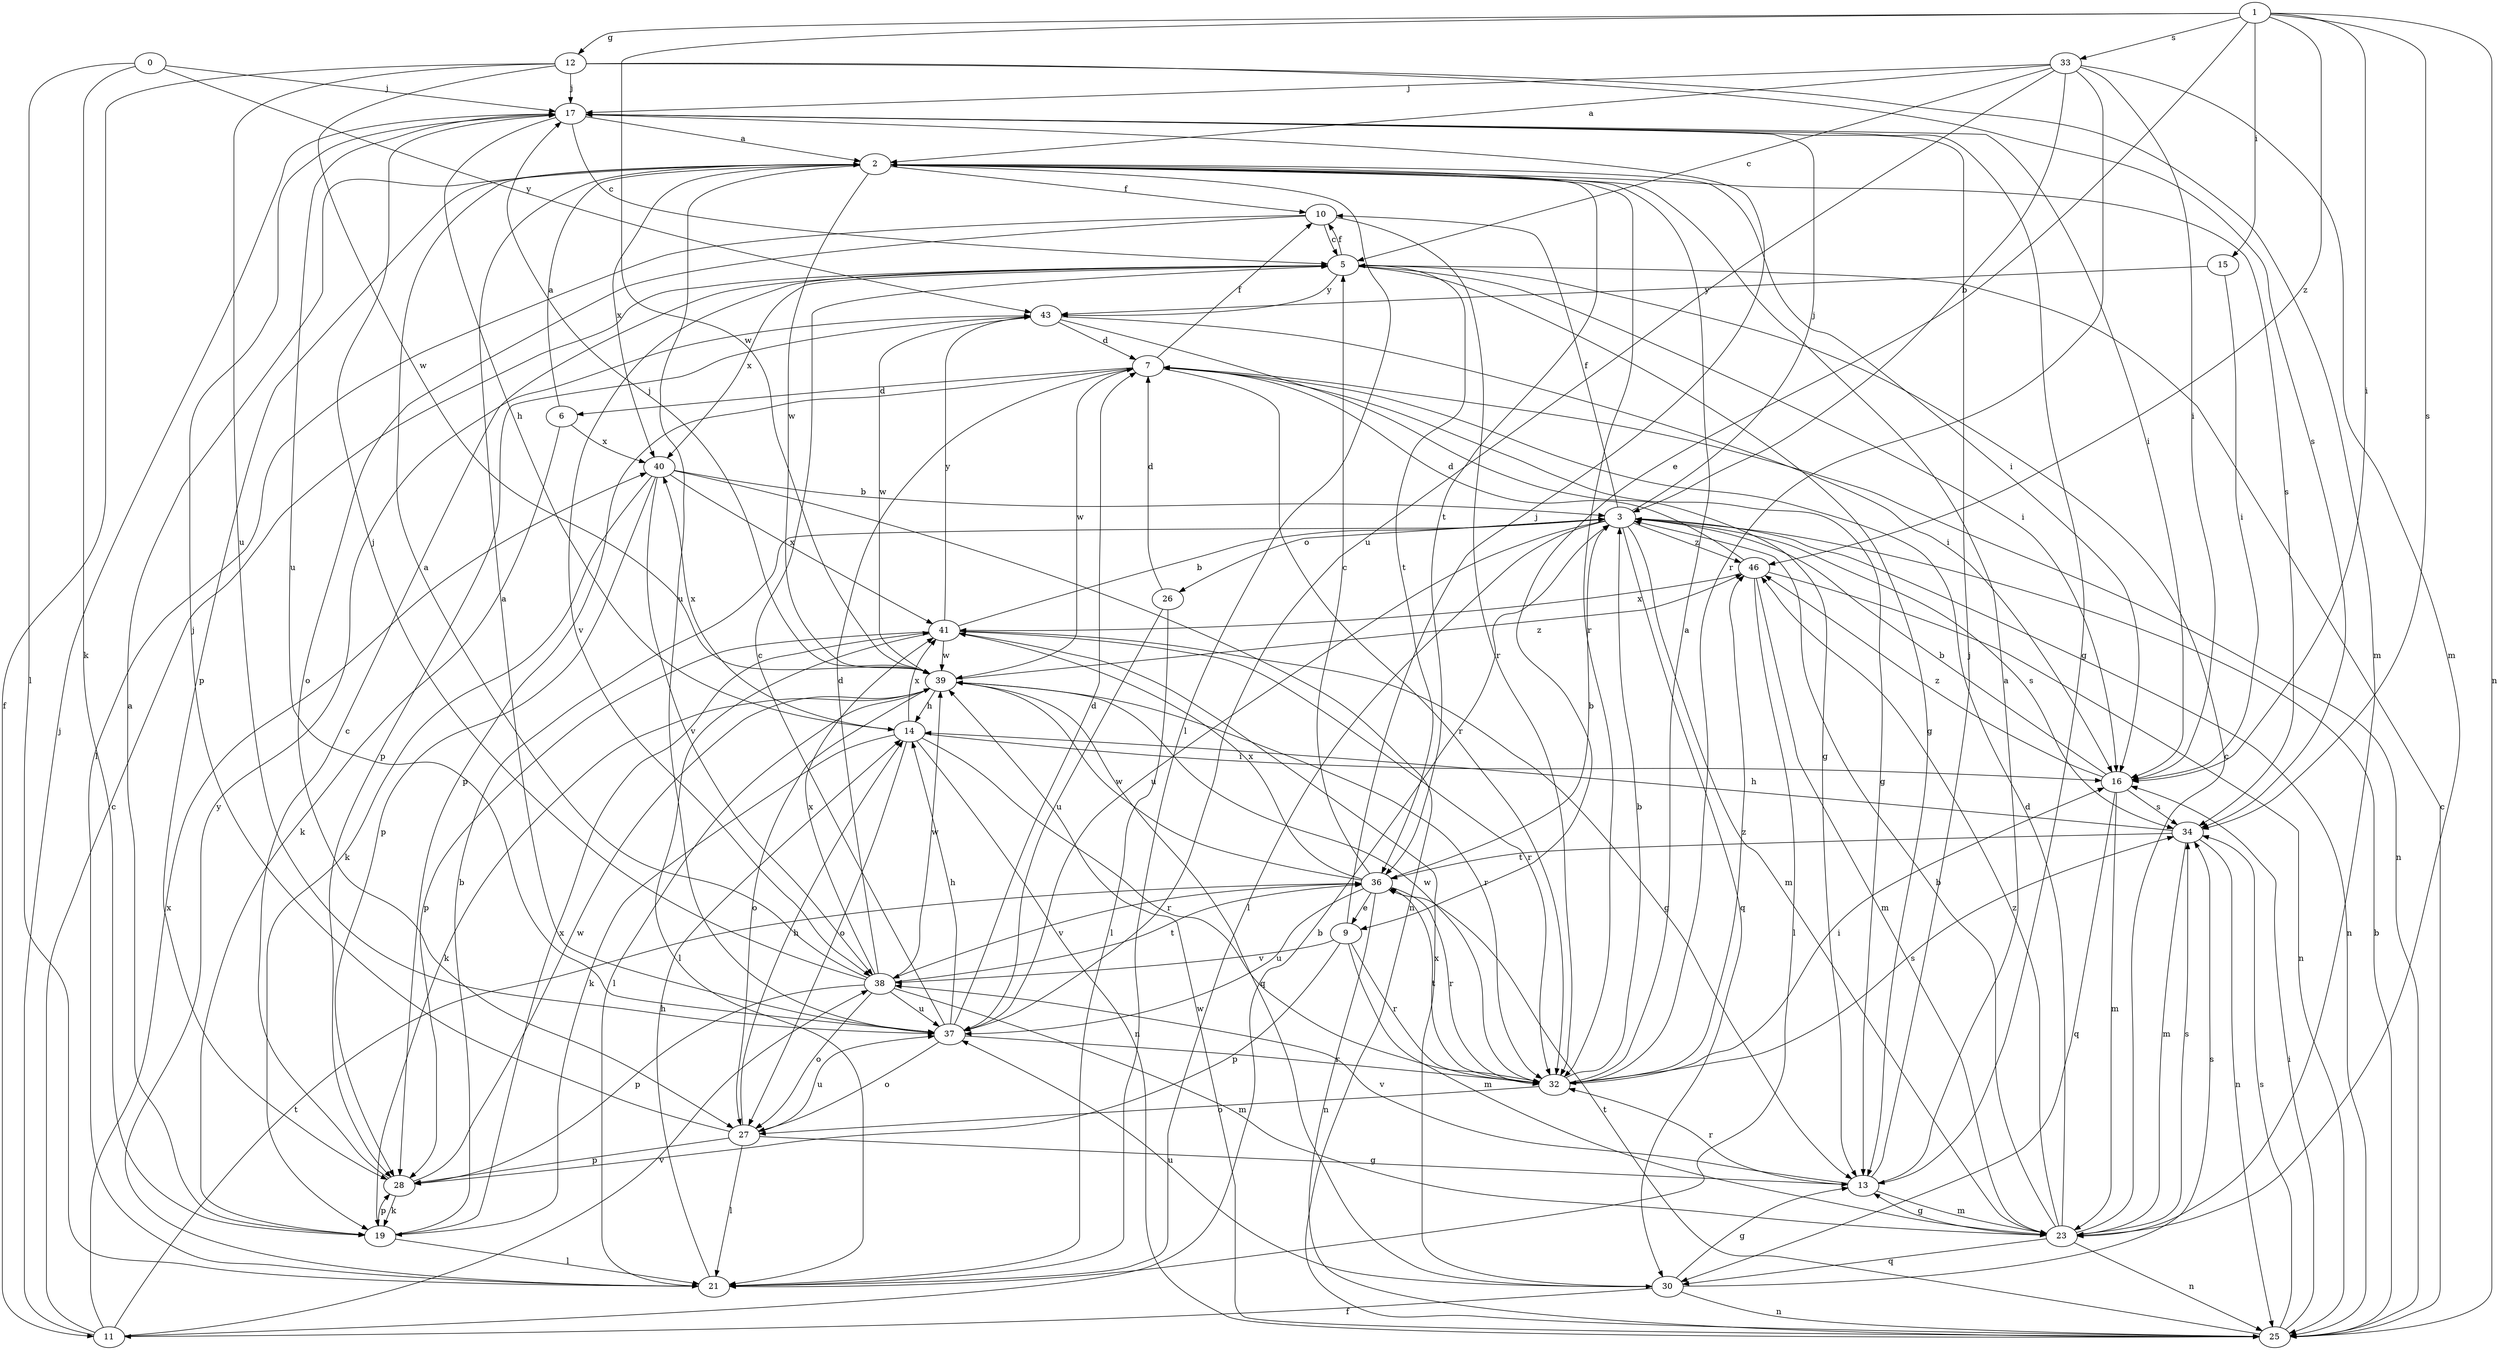 strict digraph  {
0;
1;
2;
3;
5;
6;
7;
9;
10;
11;
12;
13;
14;
15;
16;
17;
19;
21;
23;
25;
26;
27;
28;
30;
32;
33;
34;
36;
37;
38;
39;
40;
41;
43;
46;
0 -> 17  [label=j];
0 -> 19  [label=k];
0 -> 21  [label=l];
0 -> 43  [label=y];
1 -> 9  [label=e];
1 -> 12  [label=g];
1 -> 15  [label=i];
1 -> 16  [label=i];
1 -> 25  [label=n];
1 -> 33  [label=s];
1 -> 34  [label=s];
1 -> 39  [label=w];
1 -> 46  [label=z];
2 -> 10  [label=f];
2 -> 16  [label=i];
2 -> 21  [label=l];
2 -> 28  [label=p];
2 -> 32  [label=r];
2 -> 34  [label=s];
2 -> 36  [label=t];
2 -> 37  [label=u];
2 -> 39  [label=w];
2 -> 40  [label=x];
3 -> 10  [label=f];
3 -> 17  [label=j];
3 -> 21  [label=l];
3 -> 23  [label=m];
3 -> 25  [label=n];
3 -> 26  [label=o];
3 -> 30  [label=q];
3 -> 34  [label=s];
3 -> 37  [label=u];
3 -> 46  [label=z];
5 -> 10  [label=f];
5 -> 13  [label=g];
5 -> 16  [label=i];
5 -> 36  [label=t];
5 -> 38  [label=v];
5 -> 40  [label=x];
5 -> 43  [label=y];
6 -> 2  [label=a];
6 -> 19  [label=k];
6 -> 40  [label=x];
7 -> 6  [label=d];
7 -> 10  [label=f];
7 -> 13  [label=g];
7 -> 25  [label=n];
7 -> 28  [label=p];
7 -> 32  [label=r];
7 -> 39  [label=w];
9 -> 17  [label=j];
9 -> 23  [label=m];
9 -> 28  [label=p];
9 -> 32  [label=r];
9 -> 38  [label=v];
10 -> 5  [label=c];
10 -> 21  [label=l];
10 -> 27  [label=o];
10 -> 32  [label=r];
11 -> 3  [label=b];
11 -> 5  [label=c];
11 -> 17  [label=j];
11 -> 36  [label=t];
11 -> 38  [label=v];
11 -> 40  [label=x];
12 -> 11  [label=f];
12 -> 17  [label=j];
12 -> 23  [label=m];
12 -> 34  [label=s];
12 -> 37  [label=u];
12 -> 39  [label=w];
13 -> 2  [label=a];
13 -> 17  [label=j];
13 -> 23  [label=m];
13 -> 32  [label=r];
13 -> 38  [label=v];
14 -> 16  [label=i];
14 -> 19  [label=k];
14 -> 25  [label=n];
14 -> 27  [label=o];
14 -> 32  [label=r];
14 -> 40  [label=x];
14 -> 41  [label=x];
15 -> 16  [label=i];
15 -> 43  [label=y];
16 -> 3  [label=b];
16 -> 23  [label=m];
16 -> 30  [label=q];
16 -> 34  [label=s];
16 -> 46  [label=z];
17 -> 2  [label=a];
17 -> 5  [label=c];
17 -> 13  [label=g];
17 -> 14  [label=h];
17 -> 16  [label=i];
17 -> 37  [label=u];
19 -> 2  [label=a];
19 -> 3  [label=b];
19 -> 21  [label=l];
19 -> 28  [label=p];
19 -> 41  [label=x];
21 -> 14  [label=h];
21 -> 43  [label=y];
23 -> 3  [label=b];
23 -> 5  [label=c];
23 -> 7  [label=d];
23 -> 13  [label=g];
23 -> 25  [label=n];
23 -> 30  [label=q];
23 -> 34  [label=s];
23 -> 46  [label=z];
25 -> 3  [label=b];
25 -> 5  [label=c];
25 -> 16  [label=i];
25 -> 34  [label=s];
25 -> 36  [label=t];
25 -> 39  [label=w];
26 -> 7  [label=d];
26 -> 21  [label=l];
26 -> 37  [label=u];
27 -> 13  [label=g];
27 -> 14  [label=h];
27 -> 17  [label=j];
27 -> 21  [label=l];
27 -> 28  [label=p];
27 -> 37  [label=u];
28 -> 5  [label=c];
28 -> 19  [label=k];
28 -> 39  [label=w];
30 -> 11  [label=f];
30 -> 13  [label=g];
30 -> 25  [label=n];
30 -> 34  [label=s];
30 -> 37  [label=u];
30 -> 41  [label=x];
32 -> 2  [label=a];
32 -> 3  [label=b];
32 -> 16  [label=i];
32 -> 27  [label=o];
32 -> 34  [label=s];
32 -> 36  [label=t];
32 -> 39  [label=w];
32 -> 46  [label=z];
33 -> 2  [label=a];
33 -> 3  [label=b];
33 -> 5  [label=c];
33 -> 16  [label=i];
33 -> 17  [label=j];
33 -> 23  [label=m];
33 -> 32  [label=r];
33 -> 37  [label=u];
34 -> 14  [label=h];
34 -> 23  [label=m];
34 -> 25  [label=n];
34 -> 36  [label=t];
36 -> 3  [label=b];
36 -> 5  [label=c];
36 -> 9  [label=e];
36 -> 25  [label=n];
36 -> 32  [label=r];
36 -> 37  [label=u];
36 -> 38  [label=v];
36 -> 39  [label=w];
36 -> 41  [label=x];
37 -> 2  [label=a];
37 -> 5  [label=c];
37 -> 7  [label=d];
37 -> 14  [label=h];
37 -> 27  [label=o];
37 -> 32  [label=r];
38 -> 2  [label=a];
38 -> 7  [label=d];
38 -> 17  [label=j];
38 -> 23  [label=m];
38 -> 27  [label=o];
38 -> 28  [label=p];
38 -> 36  [label=t];
38 -> 37  [label=u];
38 -> 39  [label=w];
38 -> 41  [label=x];
39 -> 14  [label=h];
39 -> 17  [label=j];
39 -> 19  [label=k];
39 -> 21  [label=l];
39 -> 27  [label=o];
39 -> 30  [label=q];
39 -> 32  [label=r];
39 -> 46  [label=z];
40 -> 3  [label=b];
40 -> 19  [label=k];
40 -> 25  [label=n];
40 -> 28  [label=p];
40 -> 38  [label=v];
40 -> 41  [label=x];
41 -> 3  [label=b];
41 -> 13  [label=g];
41 -> 21  [label=l];
41 -> 28  [label=p];
41 -> 32  [label=r];
41 -> 39  [label=w];
41 -> 43  [label=y];
43 -> 7  [label=d];
43 -> 13  [label=g];
43 -> 16  [label=i];
43 -> 28  [label=p];
43 -> 39  [label=w];
46 -> 7  [label=d];
46 -> 21  [label=l];
46 -> 23  [label=m];
46 -> 25  [label=n];
46 -> 41  [label=x];
}
